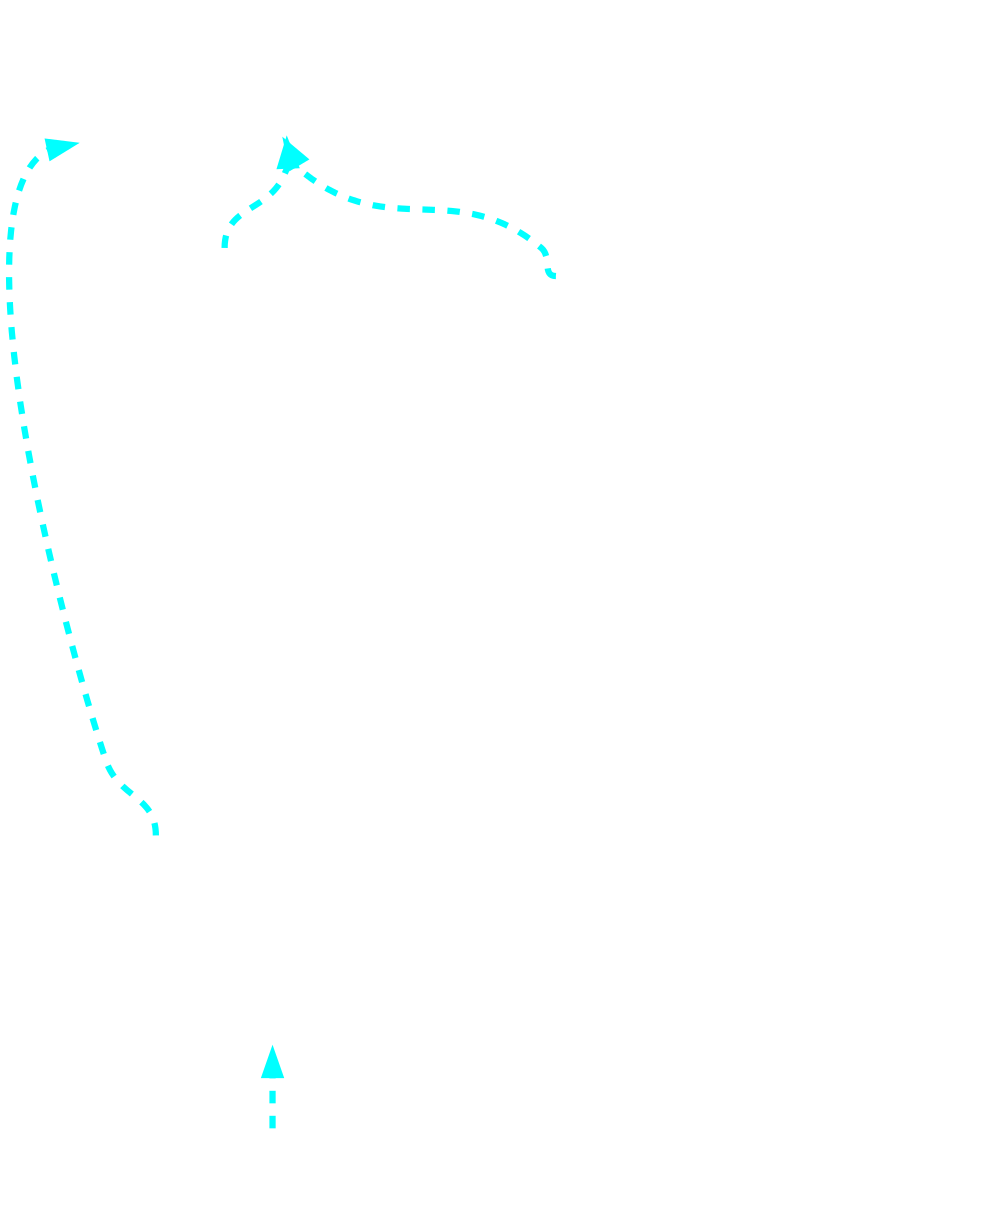 digraph "scheduler input for foo:entry" {
	rankdir="BT";
	bgcolor="transparent";

	Node0x3ffdd70 [shape=record,shape=Mrecord,label="{EntryToken|0x3ffdd70|{<d0>ch}}",penwidth=3,color="white",fontname="Calibri",fontsize=16,fontcolor="white"];
	Node0x40239d0 [shape=record,shape=Mrecord,label="{Register %vreg1|0x40239d0|{<d0>i32}}",penwidth=3,color="white",fontname="Calibri",fontsize=16,fontcolor="white"];
	Node0x4023be0 [shape=record,shape=Mrecord,label="{Register %vreg2|0x4023be0|{<d0>i32}}",penwidth=3,color="white",fontname="Calibri",fontsize=16,fontcolor="white"];
	Node0x4023ef8 [shape=record,shape=Mrecord,label="{Register %vreg0|0x4023ef8|{<d0>i32}}",penwidth=3,color="white",fontname="Calibri",fontsize=16,fontcolor="white"];
	Node0x4023ad8 [shape=record,shape=Mrecord,label="{{<s0>0|<s1>1}|CopyFromReg [ORD=1]|0x4023ad8|{<d0>i32|<d1>ch}}",penwidth=3,color="white",fontname="Calibri",fontsize=16,fontcolor="white"];
	Node0x4023ad8:s0 -> Node0x3ffdd70:d0[color=cyan,style=dashed,penwidth=3,fontname="Calibri",fontsize=16,fontcolor="white"];
	Node0x4023ad8:s1 -> Node0x40239d0:d0[penwidth=3,color="white"];
	Node0x4023ce8 [shape=record,shape=Mrecord,label="{{<s0>0|<s1>1}|CopyFromReg [ORD=1]|0x4023ce8|{<d0>i32|<d1>ch}}",penwidth=3,color="white",fontname="Calibri",fontsize=16,fontcolor="white"];
	Node0x4023ce8:s0 -> Node0x3ffdd70:d0[color=cyan,style=dashed,penwidth=3,fontname="Calibri",fontsize=16,fontcolor="white"];
	Node0x4023ce8:s1 -> Node0x4023be0:d0[penwidth=3,color="white"];
	Node0x4023df0 [shape=record,shape=Mrecord,label="{{<s0>0|<s1>1}|ADDrr [ORD=2]|0x4023df0|{<d0>i32}}",penwidth=3,color="white",fontname="Calibri",fontsize=16,fontcolor="white"];
	Node0x4023df0:s0 -> Node0x4023ad8:d0[penwidth=3,color="white"];
	Node0x4023df0:s1 -> Node0x4023ce8:d0[penwidth=3,color="white"];
	Node0x4024000 [shape=record,shape=Mrecord,label="{{<s0>0|<s1>1|<s2>2}|CopyToReg [ORD=2]|0x4024000|{<d0>ch}}",penwidth=3,color="white",fontname="Calibri",fontsize=16,fontcolor="white"];
	Node0x4024000:s0 -> Node0x3ffdd70:d0[color=cyan,style=dashed,penwidth=3,fontname="Calibri",fontsize=16,fontcolor="white"];
	Node0x4024000:s1 -> Node0x4023ef8:d0[penwidth=3,color="white"];
	Node0x4024000:s2 -> Node0x4023df0:d0[penwidth=3,color="white"];
	Node0x0[ plaintext=circle, label ="GraphRoot",penwidth=3,color="white",fontname="Calibri",fontsize=16,fontcolor="white"];
	Node0x0 -> Node0x4024000:d0[color=cyan,style=dashed,penwidth=3,fontname="Calibri",fontsize=16,fontcolor="white"];
}
